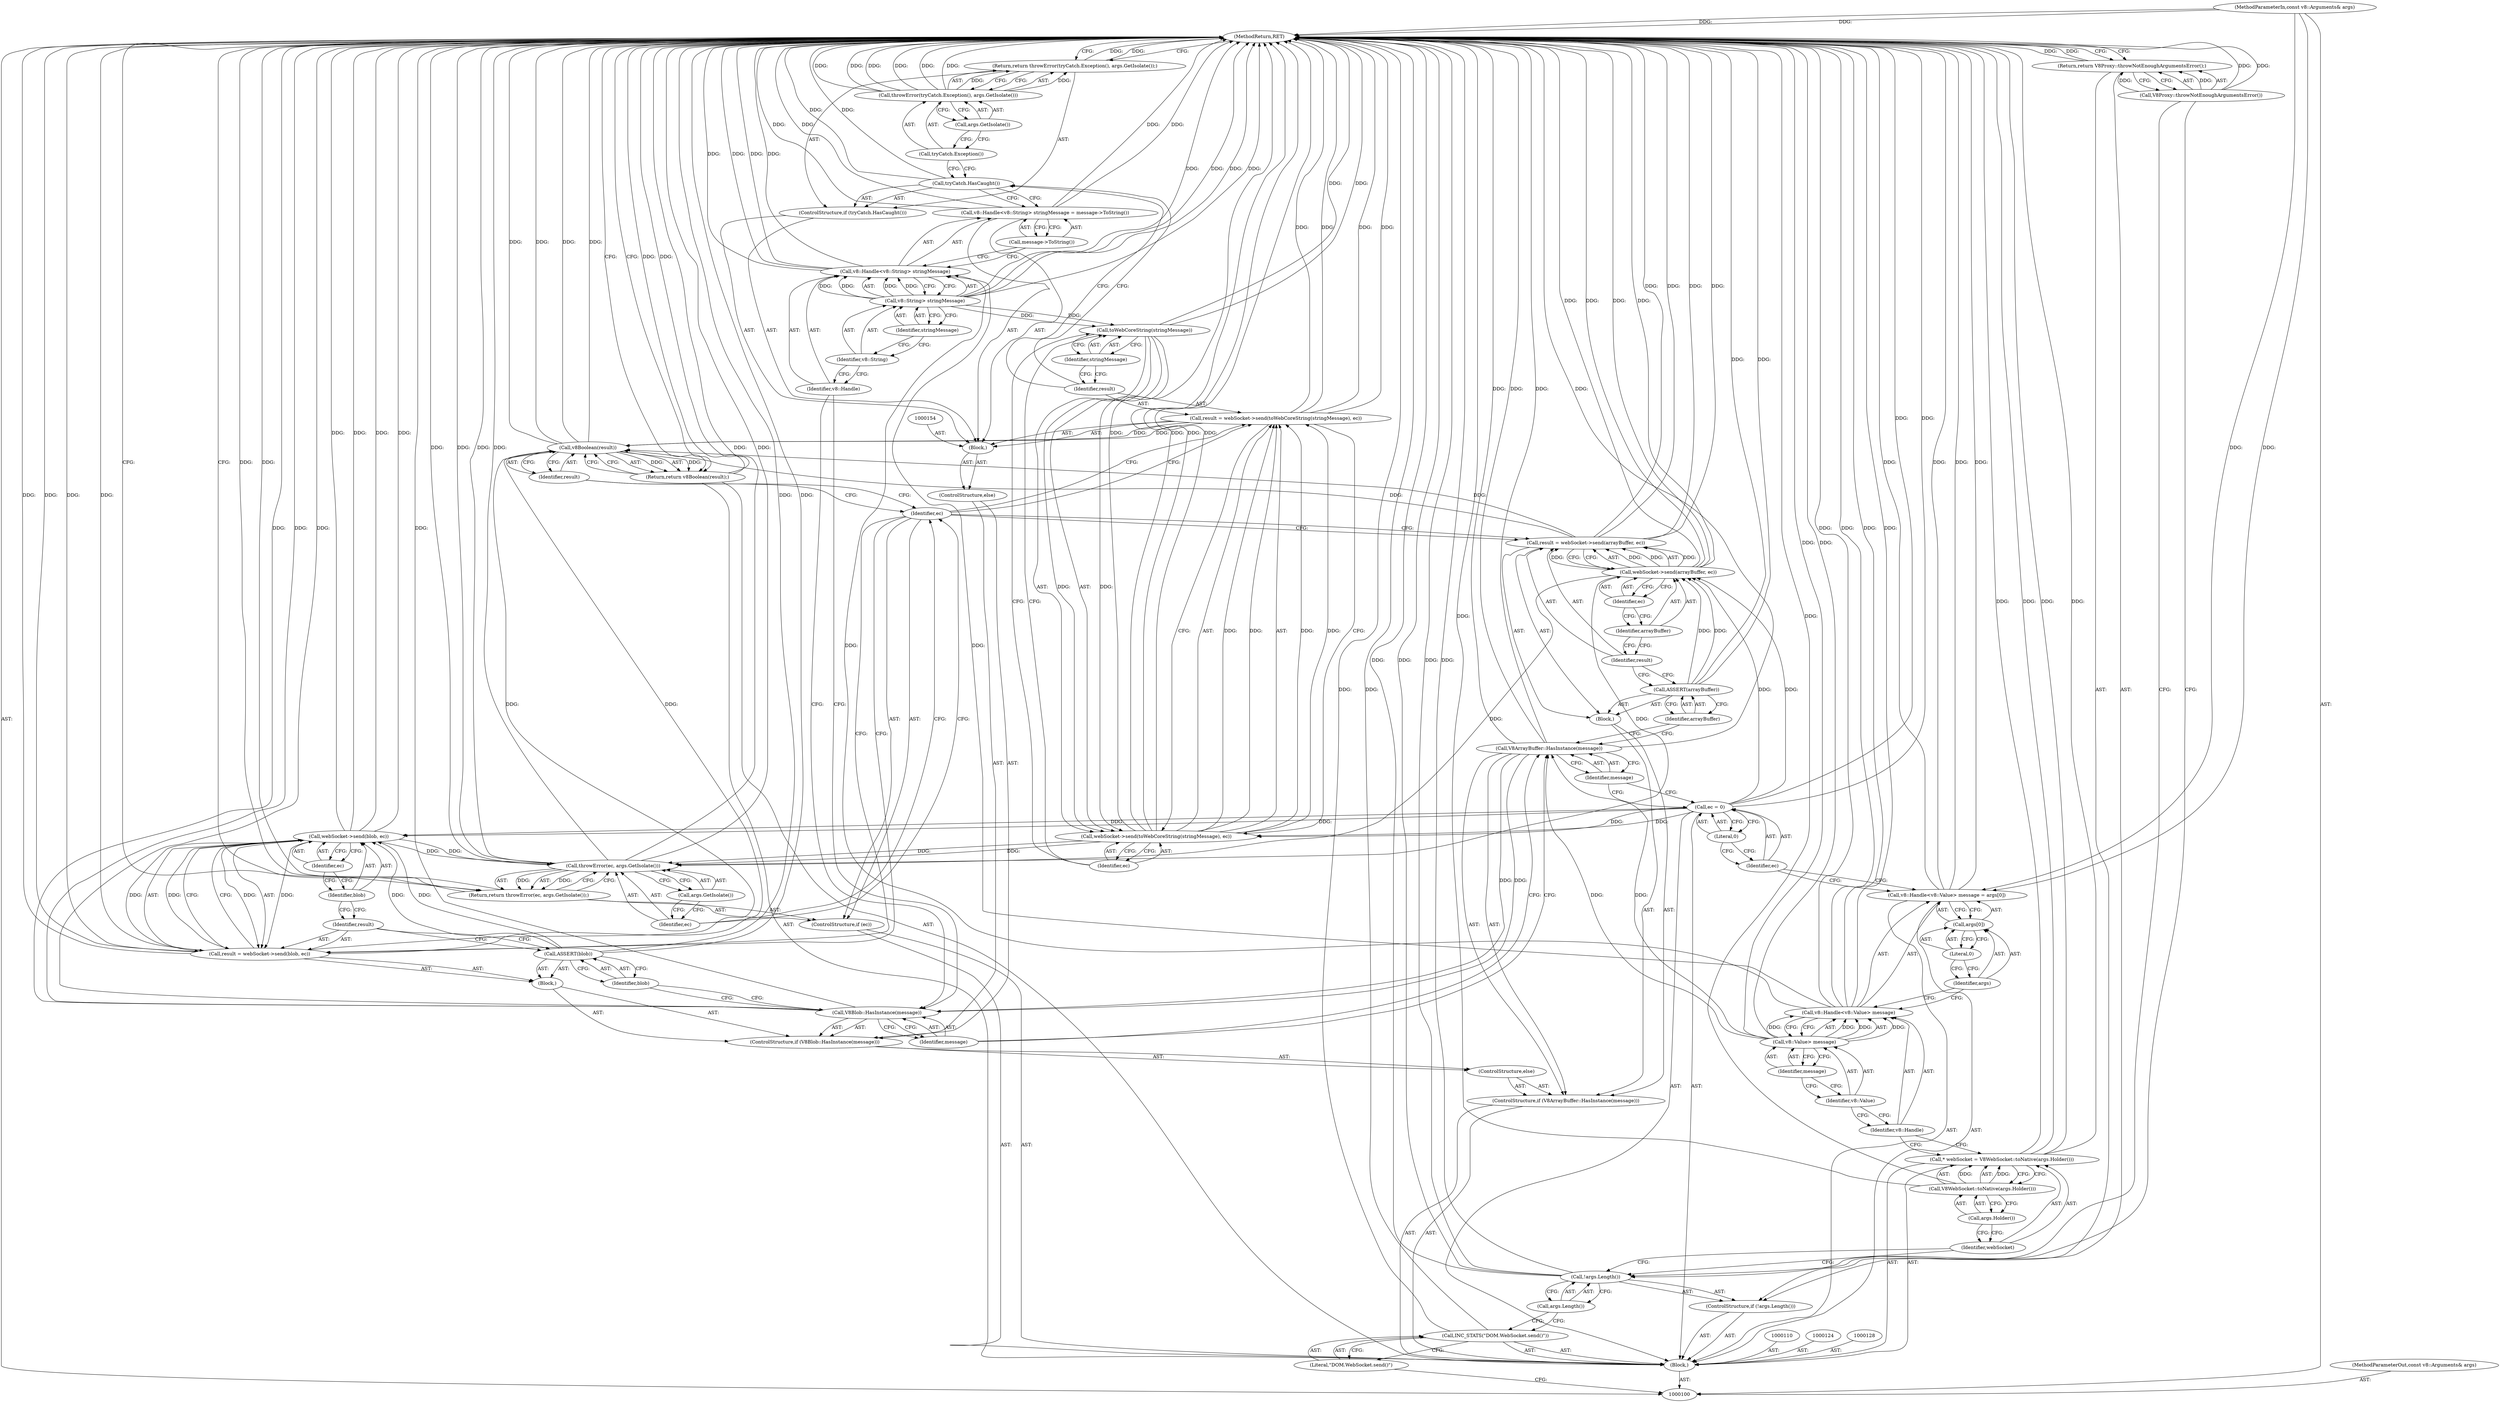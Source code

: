 digraph "1_Chrome_e9372a1bfd3588a80fcf49aa07321f0971dd6091_68" {
"1000183" [label="(MethodReturn,RET)"];
"1000101" [label="(MethodParameterIn,const v8::Arguments& args)"];
"1000277" [label="(MethodParameterOut,const v8::Arguments& args)"];
"1000125" [label="(Call,ec = 0)"];
"1000126" [label="(Identifier,ec)"];
"1000127" [label="(Literal,0)"];
"1000131" [label="(Identifier,message)"];
"1000129" [label="(ControlStructure,if (V8ArrayBuffer::HasInstance(message)))"];
"1000132" [label="(Block,)"];
"1000130" [label="(Call,V8ArrayBuffer::HasInstance(message))"];
"1000134" [label="(Identifier,arrayBuffer)"];
"1000133" [label="(Call,ASSERT(arrayBuffer))"];
"1000137" [label="(Call,webSocket->send(arrayBuffer, ec))"];
"1000138" [label="(Identifier,arrayBuffer)"];
"1000139" [label="(Identifier,ec)"];
"1000135" [label="(Call,result = webSocket->send(arrayBuffer, ec))"];
"1000136" [label="(Identifier,result)"];
"1000141" [label="(ControlStructure,if (V8Blob::HasInstance(message)))"];
"1000142" [label="(Call,V8Blob::HasInstance(message))"];
"1000143" [label="(Identifier,message)"];
"1000144" [label="(Block,)"];
"1000140" [label="(ControlStructure,else)"];
"1000146" [label="(Identifier,blob)"];
"1000145" [label="(Call,ASSERT(blob))"];
"1000149" [label="(Call,webSocket->send(blob, ec))"];
"1000150" [label="(Identifier,blob)"];
"1000151" [label="(Identifier,ec)"];
"1000147" [label="(Call,result = webSocket->send(blob, ec))"];
"1000148" [label="(Identifier,result)"];
"1000102" [label="(Block,)"];
"1000152" [label="(ControlStructure,else)"];
"1000153" [label="(Block,)"];
"1000158" [label="(Call,v8::String> stringMessage)"];
"1000159" [label="(Identifier,v8::String)"];
"1000160" [label="(Identifier,stringMessage)"];
"1000161" [label="(Call,message->ToString())"];
"1000155" [label="(Call,v8::Handle<v8::String> stringMessage = message->ToString())"];
"1000156" [label="(Call,v8::Handle<v8::String> stringMessage)"];
"1000157" [label="(Identifier,v8::Handle)"];
"1000163" [label="(Call,tryCatch.HasCaught())"];
"1000162" [label="(ControlStructure,if (tryCatch.HasCaught()))"];
"1000164" [label="(Return,return throwError(tryCatch.Exception(), args.GetIsolate());)"];
"1000165" [label="(Call,throwError(tryCatch.Exception(), args.GetIsolate()))"];
"1000166" [label="(Call,tryCatch.Exception())"];
"1000167" [label="(Call,args.GetIsolate())"];
"1000170" [label="(Call,webSocket->send(toWebCoreString(stringMessage), ec))"];
"1000171" [label="(Call,toWebCoreString(stringMessage))"];
"1000172" [label="(Identifier,stringMessage)"];
"1000173" [label="(Identifier,ec)"];
"1000168" [label="(Call,result = webSocket->send(toWebCoreString(stringMessage), ec))"];
"1000169" [label="(Identifier,result)"];
"1000174" [label="(ControlStructure,if (ec))"];
"1000175" [label="(Identifier,ec)"];
"1000177" [label="(Call,throwError(ec, args.GetIsolate()))"];
"1000178" [label="(Identifier,ec)"];
"1000179" [label="(Call,args.GetIsolate())"];
"1000176" [label="(Return,return throwError(ec, args.GetIsolate());)"];
"1000104" [label="(Literal,\"DOM.WebSocket.send()\")"];
"1000103" [label="(Call,INC_STATS(\"DOM.WebSocket.send()\"))"];
"1000181" [label="(Call,v8Boolean(result))"];
"1000182" [label="(Identifier,result)"];
"1000180" [label="(Return,return v8Boolean(result);)"];
"1000107" [label="(Call,args.Length())"];
"1000105" [label="(ControlStructure,if (!args.Length()))"];
"1000106" [label="(Call,!args.Length())"];
"1000109" [label="(Call,V8Proxy::throwNotEnoughArgumentsError())"];
"1000108" [label="(Return,return V8Proxy::throwNotEnoughArgumentsError();)"];
"1000111" [label="(Call,* webSocket = V8WebSocket::toNative(args.Holder()))"];
"1000112" [label="(Identifier,webSocket)"];
"1000113" [label="(Call,V8WebSocket::toNative(args.Holder()))"];
"1000114" [label="(Call,args.Holder())"];
"1000118" [label="(Call,v8::Value> message)"];
"1000119" [label="(Identifier,v8::Value)"];
"1000120" [label="(Identifier,message)"];
"1000121" [label="(Call,args[0])"];
"1000122" [label="(Identifier,args)"];
"1000123" [label="(Literal,0)"];
"1000115" [label="(Call,v8::Handle<v8::Value> message = args[0])"];
"1000116" [label="(Call,v8::Handle<v8::Value> message)"];
"1000117" [label="(Identifier,v8::Handle)"];
"1000183" -> "1000100"  [label="AST: "];
"1000183" -> "1000108"  [label="CFG: "];
"1000183" -> "1000164"  [label="CFG: "];
"1000183" -> "1000176"  [label="CFG: "];
"1000183" -> "1000180"  [label="CFG: "];
"1000168" -> "1000183"  [label="DDG: "];
"1000168" -> "1000183"  [label="DDG: "];
"1000156" -> "1000183"  [label="DDG: "];
"1000156" -> "1000183"  [label="DDG: "];
"1000177" -> "1000183"  [label="DDG: "];
"1000177" -> "1000183"  [label="DDG: "];
"1000177" -> "1000183"  [label="DDG: "];
"1000137" -> "1000183"  [label="DDG: "];
"1000137" -> "1000183"  [label="DDG: "];
"1000165" -> "1000183"  [label="DDG: "];
"1000165" -> "1000183"  [label="DDG: "];
"1000165" -> "1000183"  [label="DDG: "];
"1000181" -> "1000183"  [label="DDG: "];
"1000181" -> "1000183"  [label="DDG: "];
"1000116" -> "1000183"  [label="DDG: "];
"1000116" -> "1000183"  [label="DDG: "];
"1000118" -> "1000183"  [label="DDG: "];
"1000163" -> "1000183"  [label="DDG: "];
"1000158" -> "1000183"  [label="DDG: "];
"1000158" -> "1000183"  [label="DDG: "];
"1000130" -> "1000183"  [label="DDG: "];
"1000130" -> "1000183"  [label="DDG: "];
"1000125" -> "1000183"  [label="DDG: "];
"1000171" -> "1000183"  [label="DDG: "];
"1000142" -> "1000183"  [label="DDG: "];
"1000142" -> "1000183"  [label="DDG: "];
"1000106" -> "1000183"  [label="DDG: "];
"1000106" -> "1000183"  [label="DDG: "];
"1000149" -> "1000183"  [label="DDG: "];
"1000149" -> "1000183"  [label="DDG: "];
"1000113" -> "1000183"  [label="DDG: "];
"1000103" -> "1000183"  [label="DDG: "];
"1000115" -> "1000183"  [label="DDG: "];
"1000115" -> "1000183"  [label="DDG: "];
"1000147" -> "1000183"  [label="DDG: "];
"1000147" -> "1000183"  [label="DDG: "];
"1000133" -> "1000183"  [label="DDG: "];
"1000111" -> "1000183"  [label="DDG: "];
"1000111" -> "1000183"  [label="DDG: "];
"1000101" -> "1000183"  [label="DDG: "];
"1000170" -> "1000183"  [label="DDG: "];
"1000170" -> "1000183"  [label="DDG: "];
"1000135" -> "1000183"  [label="DDG: "];
"1000135" -> "1000183"  [label="DDG: "];
"1000145" -> "1000183"  [label="DDG: "];
"1000155" -> "1000183"  [label="DDG: "];
"1000155" -> "1000183"  [label="DDG: "];
"1000109" -> "1000183"  [label="DDG: "];
"1000108" -> "1000183"  [label="DDG: "];
"1000164" -> "1000183"  [label="DDG: "];
"1000176" -> "1000183"  [label="DDG: "];
"1000180" -> "1000183"  [label="DDG: "];
"1000101" -> "1000100"  [label="AST: "];
"1000101" -> "1000183"  [label="DDG: "];
"1000101" -> "1000115"  [label="DDG: "];
"1000277" -> "1000100"  [label="AST: "];
"1000125" -> "1000102"  [label="AST: "];
"1000125" -> "1000127"  [label="CFG: "];
"1000126" -> "1000125"  [label="AST: "];
"1000127" -> "1000125"  [label="AST: "];
"1000131" -> "1000125"  [label="CFG: "];
"1000125" -> "1000183"  [label="DDG: "];
"1000125" -> "1000137"  [label="DDG: "];
"1000125" -> "1000149"  [label="DDG: "];
"1000125" -> "1000170"  [label="DDG: "];
"1000126" -> "1000125"  [label="AST: "];
"1000126" -> "1000115"  [label="CFG: "];
"1000127" -> "1000126"  [label="CFG: "];
"1000127" -> "1000125"  [label="AST: "];
"1000127" -> "1000126"  [label="CFG: "];
"1000125" -> "1000127"  [label="CFG: "];
"1000131" -> "1000130"  [label="AST: "];
"1000131" -> "1000125"  [label="CFG: "];
"1000130" -> "1000131"  [label="CFG: "];
"1000129" -> "1000102"  [label="AST: "];
"1000130" -> "1000129"  [label="AST: "];
"1000132" -> "1000129"  [label="AST: "];
"1000140" -> "1000129"  [label="AST: "];
"1000132" -> "1000129"  [label="AST: "];
"1000133" -> "1000132"  [label="AST: "];
"1000135" -> "1000132"  [label="AST: "];
"1000130" -> "1000129"  [label="AST: "];
"1000130" -> "1000131"  [label="CFG: "];
"1000131" -> "1000130"  [label="AST: "];
"1000134" -> "1000130"  [label="CFG: "];
"1000143" -> "1000130"  [label="CFG: "];
"1000130" -> "1000183"  [label="DDG: "];
"1000130" -> "1000183"  [label="DDG: "];
"1000118" -> "1000130"  [label="DDG: "];
"1000130" -> "1000142"  [label="DDG: "];
"1000134" -> "1000133"  [label="AST: "];
"1000134" -> "1000130"  [label="CFG: "];
"1000133" -> "1000134"  [label="CFG: "];
"1000133" -> "1000132"  [label="AST: "];
"1000133" -> "1000134"  [label="CFG: "];
"1000134" -> "1000133"  [label="AST: "];
"1000136" -> "1000133"  [label="CFG: "];
"1000133" -> "1000183"  [label="DDG: "];
"1000133" -> "1000137"  [label="DDG: "];
"1000137" -> "1000135"  [label="AST: "];
"1000137" -> "1000139"  [label="CFG: "];
"1000138" -> "1000137"  [label="AST: "];
"1000139" -> "1000137"  [label="AST: "];
"1000135" -> "1000137"  [label="CFG: "];
"1000137" -> "1000183"  [label="DDG: "];
"1000137" -> "1000183"  [label="DDG: "];
"1000137" -> "1000135"  [label="DDG: "];
"1000137" -> "1000135"  [label="DDG: "];
"1000133" -> "1000137"  [label="DDG: "];
"1000125" -> "1000137"  [label="DDG: "];
"1000137" -> "1000177"  [label="DDG: "];
"1000138" -> "1000137"  [label="AST: "];
"1000138" -> "1000136"  [label="CFG: "];
"1000139" -> "1000138"  [label="CFG: "];
"1000139" -> "1000137"  [label="AST: "];
"1000139" -> "1000138"  [label="CFG: "];
"1000137" -> "1000139"  [label="CFG: "];
"1000135" -> "1000132"  [label="AST: "];
"1000135" -> "1000137"  [label="CFG: "];
"1000136" -> "1000135"  [label="AST: "];
"1000137" -> "1000135"  [label="AST: "];
"1000175" -> "1000135"  [label="CFG: "];
"1000135" -> "1000183"  [label="DDG: "];
"1000135" -> "1000183"  [label="DDG: "];
"1000137" -> "1000135"  [label="DDG: "];
"1000137" -> "1000135"  [label="DDG: "];
"1000135" -> "1000181"  [label="DDG: "];
"1000136" -> "1000135"  [label="AST: "];
"1000136" -> "1000133"  [label="CFG: "];
"1000138" -> "1000136"  [label="CFG: "];
"1000141" -> "1000140"  [label="AST: "];
"1000142" -> "1000141"  [label="AST: "];
"1000144" -> "1000141"  [label="AST: "];
"1000152" -> "1000141"  [label="AST: "];
"1000142" -> "1000141"  [label="AST: "];
"1000142" -> "1000143"  [label="CFG: "];
"1000143" -> "1000142"  [label="AST: "];
"1000146" -> "1000142"  [label="CFG: "];
"1000157" -> "1000142"  [label="CFG: "];
"1000142" -> "1000183"  [label="DDG: "];
"1000142" -> "1000183"  [label="DDG: "];
"1000130" -> "1000142"  [label="DDG: "];
"1000143" -> "1000142"  [label="AST: "];
"1000143" -> "1000130"  [label="CFG: "];
"1000142" -> "1000143"  [label="CFG: "];
"1000144" -> "1000141"  [label="AST: "];
"1000145" -> "1000144"  [label="AST: "];
"1000147" -> "1000144"  [label="AST: "];
"1000140" -> "1000129"  [label="AST: "];
"1000141" -> "1000140"  [label="AST: "];
"1000146" -> "1000145"  [label="AST: "];
"1000146" -> "1000142"  [label="CFG: "];
"1000145" -> "1000146"  [label="CFG: "];
"1000145" -> "1000144"  [label="AST: "];
"1000145" -> "1000146"  [label="CFG: "];
"1000146" -> "1000145"  [label="AST: "];
"1000148" -> "1000145"  [label="CFG: "];
"1000145" -> "1000183"  [label="DDG: "];
"1000145" -> "1000149"  [label="DDG: "];
"1000149" -> "1000147"  [label="AST: "];
"1000149" -> "1000151"  [label="CFG: "];
"1000150" -> "1000149"  [label="AST: "];
"1000151" -> "1000149"  [label="AST: "];
"1000147" -> "1000149"  [label="CFG: "];
"1000149" -> "1000183"  [label="DDG: "];
"1000149" -> "1000183"  [label="DDG: "];
"1000149" -> "1000147"  [label="DDG: "];
"1000149" -> "1000147"  [label="DDG: "];
"1000145" -> "1000149"  [label="DDG: "];
"1000125" -> "1000149"  [label="DDG: "];
"1000149" -> "1000177"  [label="DDG: "];
"1000150" -> "1000149"  [label="AST: "];
"1000150" -> "1000148"  [label="CFG: "];
"1000151" -> "1000150"  [label="CFG: "];
"1000151" -> "1000149"  [label="AST: "];
"1000151" -> "1000150"  [label="CFG: "];
"1000149" -> "1000151"  [label="CFG: "];
"1000147" -> "1000144"  [label="AST: "];
"1000147" -> "1000149"  [label="CFG: "];
"1000148" -> "1000147"  [label="AST: "];
"1000149" -> "1000147"  [label="AST: "];
"1000175" -> "1000147"  [label="CFG: "];
"1000147" -> "1000183"  [label="DDG: "];
"1000147" -> "1000183"  [label="DDG: "];
"1000149" -> "1000147"  [label="DDG: "];
"1000149" -> "1000147"  [label="DDG: "];
"1000147" -> "1000181"  [label="DDG: "];
"1000148" -> "1000147"  [label="AST: "];
"1000148" -> "1000145"  [label="CFG: "];
"1000150" -> "1000148"  [label="CFG: "];
"1000102" -> "1000100"  [label="AST: "];
"1000103" -> "1000102"  [label="AST: "];
"1000105" -> "1000102"  [label="AST: "];
"1000110" -> "1000102"  [label="AST: "];
"1000111" -> "1000102"  [label="AST: "];
"1000115" -> "1000102"  [label="AST: "];
"1000124" -> "1000102"  [label="AST: "];
"1000125" -> "1000102"  [label="AST: "];
"1000128" -> "1000102"  [label="AST: "];
"1000129" -> "1000102"  [label="AST: "];
"1000174" -> "1000102"  [label="AST: "];
"1000180" -> "1000102"  [label="AST: "];
"1000152" -> "1000141"  [label="AST: "];
"1000153" -> "1000152"  [label="AST: "];
"1000153" -> "1000152"  [label="AST: "];
"1000154" -> "1000153"  [label="AST: "];
"1000155" -> "1000153"  [label="AST: "];
"1000162" -> "1000153"  [label="AST: "];
"1000168" -> "1000153"  [label="AST: "];
"1000158" -> "1000156"  [label="AST: "];
"1000158" -> "1000160"  [label="CFG: "];
"1000159" -> "1000158"  [label="AST: "];
"1000160" -> "1000158"  [label="AST: "];
"1000156" -> "1000158"  [label="CFG: "];
"1000158" -> "1000183"  [label="DDG: "];
"1000158" -> "1000183"  [label="DDG: "];
"1000158" -> "1000156"  [label="DDG: "];
"1000158" -> "1000156"  [label="DDG: "];
"1000158" -> "1000171"  [label="DDG: "];
"1000159" -> "1000158"  [label="AST: "];
"1000159" -> "1000157"  [label="CFG: "];
"1000160" -> "1000159"  [label="CFG: "];
"1000160" -> "1000158"  [label="AST: "];
"1000160" -> "1000159"  [label="CFG: "];
"1000158" -> "1000160"  [label="CFG: "];
"1000161" -> "1000155"  [label="AST: "];
"1000161" -> "1000156"  [label="CFG: "];
"1000155" -> "1000161"  [label="CFG: "];
"1000155" -> "1000153"  [label="AST: "];
"1000155" -> "1000161"  [label="CFG: "];
"1000156" -> "1000155"  [label="AST: "];
"1000161" -> "1000155"  [label="AST: "];
"1000163" -> "1000155"  [label="CFG: "];
"1000155" -> "1000183"  [label="DDG: "];
"1000155" -> "1000183"  [label="DDG: "];
"1000156" -> "1000155"  [label="AST: "];
"1000156" -> "1000158"  [label="CFG: "];
"1000157" -> "1000156"  [label="AST: "];
"1000158" -> "1000156"  [label="AST: "];
"1000161" -> "1000156"  [label="CFG: "];
"1000156" -> "1000183"  [label="DDG: "];
"1000156" -> "1000183"  [label="DDG: "];
"1000116" -> "1000156"  [label="DDG: "];
"1000158" -> "1000156"  [label="DDG: "];
"1000158" -> "1000156"  [label="DDG: "];
"1000157" -> "1000156"  [label="AST: "];
"1000157" -> "1000142"  [label="CFG: "];
"1000159" -> "1000157"  [label="CFG: "];
"1000163" -> "1000162"  [label="AST: "];
"1000163" -> "1000155"  [label="CFG: "];
"1000166" -> "1000163"  [label="CFG: "];
"1000169" -> "1000163"  [label="CFG: "];
"1000163" -> "1000183"  [label="DDG: "];
"1000162" -> "1000153"  [label="AST: "];
"1000163" -> "1000162"  [label="AST: "];
"1000164" -> "1000162"  [label="AST: "];
"1000164" -> "1000162"  [label="AST: "];
"1000164" -> "1000165"  [label="CFG: "];
"1000165" -> "1000164"  [label="AST: "];
"1000183" -> "1000164"  [label="CFG: "];
"1000164" -> "1000183"  [label="DDG: "];
"1000165" -> "1000164"  [label="DDG: "];
"1000165" -> "1000164"  [label="AST: "];
"1000165" -> "1000167"  [label="CFG: "];
"1000166" -> "1000165"  [label="AST: "];
"1000167" -> "1000165"  [label="AST: "];
"1000164" -> "1000165"  [label="CFG: "];
"1000165" -> "1000183"  [label="DDG: "];
"1000165" -> "1000183"  [label="DDG: "];
"1000165" -> "1000183"  [label="DDG: "];
"1000165" -> "1000164"  [label="DDG: "];
"1000166" -> "1000165"  [label="AST: "];
"1000166" -> "1000163"  [label="CFG: "];
"1000167" -> "1000166"  [label="CFG: "];
"1000167" -> "1000165"  [label="AST: "];
"1000167" -> "1000166"  [label="CFG: "];
"1000165" -> "1000167"  [label="CFG: "];
"1000170" -> "1000168"  [label="AST: "];
"1000170" -> "1000173"  [label="CFG: "];
"1000171" -> "1000170"  [label="AST: "];
"1000173" -> "1000170"  [label="AST: "];
"1000168" -> "1000170"  [label="CFG: "];
"1000170" -> "1000183"  [label="DDG: "];
"1000170" -> "1000183"  [label="DDG: "];
"1000170" -> "1000168"  [label="DDG: "];
"1000170" -> "1000168"  [label="DDG: "];
"1000171" -> "1000170"  [label="DDG: "];
"1000125" -> "1000170"  [label="DDG: "];
"1000170" -> "1000177"  [label="DDG: "];
"1000171" -> "1000170"  [label="AST: "];
"1000171" -> "1000172"  [label="CFG: "];
"1000172" -> "1000171"  [label="AST: "];
"1000173" -> "1000171"  [label="CFG: "];
"1000171" -> "1000183"  [label="DDG: "];
"1000171" -> "1000170"  [label="DDG: "];
"1000158" -> "1000171"  [label="DDG: "];
"1000172" -> "1000171"  [label="AST: "];
"1000172" -> "1000169"  [label="CFG: "];
"1000171" -> "1000172"  [label="CFG: "];
"1000173" -> "1000170"  [label="AST: "];
"1000173" -> "1000171"  [label="CFG: "];
"1000170" -> "1000173"  [label="CFG: "];
"1000168" -> "1000153"  [label="AST: "];
"1000168" -> "1000170"  [label="CFG: "];
"1000169" -> "1000168"  [label="AST: "];
"1000170" -> "1000168"  [label="AST: "];
"1000175" -> "1000168"  [label="CFG: "];
"1000168" -> "1000183"  [label="DDG: "];
"1000168" -> "1000183"  [label="DDG: "];
"1000170" -> "1000168"  [label="DDG: "];
"1000170" -> "1000168"  [label="DDG: "];
"1000168" -> "1000181"  [label="DDG: "];
"1000169" -> "1000168"  [label="AST: "];
"1000169" -> "1000163"  [label="CFG: "];
"1000172" -> "1000169"  [label="CFG: "];
"1000174" -> "1000102"  [label="AST: "];
"1000175" -> "1000174"  [label="AST: "];
"1000176" -> "1000174"  [label="AST: "];
"1000175" -> "1000174"  [label="AST: "];
"1000175" -> "1000135"  [label="CFG: "];
"1000175" -> "1000147"  [label="CFG: "];
"1000175" -> "1000168"  [label="CFG: "];
"1000178" -> "1000175"  [label="CFG: "];
"1000182" -> "1000175"  [label="CFG: "];
"1000177" -> "1000176"  [label="AST: "];
"1000177" -> "1000179"  [label="CFG: "];
"1000178" -> "1000177"  [label="AST: "];
"1000179" -> "1000177"  [label="AST: "];
"1000176" -> "1000177"  [label="CFG: "];
"1000177" -> "1000183"  [label="DDG: "];
"1000177" -> "1000183"  [label="DDG: "];
"1000177" -> "1000183"  [label="DDG: "];
"1000177" -> "1000176"  [label="DDG: "];
"1000149" -> "1000177"  [label="DDG: "];
"1000137" -> "1000177"  [label="DDG: "];
"1000170" -> "1000177"  [label="DDG: "];
"1000178" -> "1000177"  [label="AST: "];
"1000178" -> "1000175"  [label="CFG: "];
"1000179" -> "1000178"  [label="CFG: "];
"1000179" -> "1000177"  [label="AST: "];
"1000179" -> "1000178"  [label="CFG: "];
"1000177" -> "1000179"  [label="CFG: "];
"1000176" -> "1000174"  [label="AST: "];
"1000176" -> "1000177"  [label="CFG: "];
"1000177" -> "1000176"  [label="AST: "];
"1000183" -> "1000176"  [label="CFG: "];
"1000176" -> "1000183"  [label="DDG: "];
"1000177" -> "1000176"  [label="DDG: "];
"1000104" -> "1000103"  [label="AST: "];
"1000104" -> "1000100"  [label="CFG: "];
"1000103" -> "1000104"  [label="CFG: "];
"1000103" -> "1000102"  [label="AST: "];
"1000103" -> "1000104"  [label="CFG: "];
"1000104" -> "1000103"  [label="AST: "];
"1000107" -> "1000103"  [label="CFG: "];
"1000103" -> "1000183"  [label="DDG: "];
"1000181" -> "1000180"  [label="AST: "];
"1000181" -> "1000182"  [label="CFG: "];
"1000182" -> "1000181"  [label="AST: "];
"1000180" -> "1000181"  [label="CFG: "];
"1000181" -> "1000183"  [label="DDG: "];
"1000181" -> "1000183"  [label="DDG: "];
"1000181" -> "1000180"  [label="DDG: "];
"1000168" -> "1000181"  [label="DDG: "];
"1000147" -> "1000181"  [label="DDG: "];
"1000135" -> "1000181"  [label="DDG: "];
"1000182" -> "1000181"  [label="AST: "];
"1000182" -> "1000175"  [label="CFG: "];
"1000181" -> "1000182"  [label="CFG: "];
"1000180" -> "1000102"  [label="AST: "];
"1000180" -> "1000181"  [label="CFG: "];
"1000181" -> "1000180"  [label="AST: "];
"1000183" -> "1000180"  [label="CFG: "];
"1000180" -> "1000183"  [label="DDG: "];
"1000181" -> "1000180"  [label="DDG: "];
"1000107" -> "1000106"  [label="AST: "];
"1000107" -> "1000103"  [label="CFG: "];
"1000106" -> "1000107"  [label="CFG: "];
"1000105" -> "1000102"  [label="AST: "];
"1000106" -> "1000105"  [label="AST: "];
"1000108" -> "1000105"  [label="AST: "];
"1000106" -> "1000105"  [label="AST: "];
"1000106" -> "1000107"  [label="CFG: "];
"1000107" -> "1000106"  [label="AST: "];
"1000109" -> "1000106"  [label="CFG: "];
"1000112" -> "1000106"  [label="CFG: "];
"1000106" -> "1000183"  [label="DDG: "];
"1000106" -> "1000183"  [label="DDG: "];
"1000109" -> "1000108"  [label="AST: "];
"1000109" -> "1000106"  [label="CFG: "];
"1000108" -> "1000109"  [label="CFG: "];
"1000109" -> "1000183"  [label="DDG: "];
"1000109" -> "1000108"  [label="DDG: "];
"1000108" -> "1000105"  [label="AST: "];
"1000108" -> "1000109"  [label="CFG: "];
"1000109" -> "1000108"  [label="AST: "];
"1000183" -> "1000108"  [label="CFG: "];
"1000108" -> "1000183"  [label="DDG: "];
"1000109" -> "1000108"  [label="DDG: "];
"1000111" -> "1000102"  [label="AST: "];
"1000111" -> "1000113"  [label="CFG: "];
"1000112" -> "1000111"  [label="AST: "];
"1000113" -> "1000111"  [label="AST: "];
"1000117" -> "1000111"  [label="CFG: "];
"1000111" -> "1000183"  [label="DDG: "];
"1000111" -> "1000183"  [label="DDG: "];
"1000113" -> "1000111"  [label="DDG: "];
"1000112" -> "1000111"  [label="AST: "];
"1000112" -> "1000106"  [label="CFG: "];
"1000114" -> "1000112"  [label="CFG: "];
"1000113" -> "1000111"  [label="AST: "];
"1000113" -> "1000114"  [label="CFG: "];
"1000114" -> "1000113"  [label="AST: "];
"1000111" -> "1000113"  [label="CFG: "];
"1000113" -> "1000183"  [label="DDG: "];
"1000113" -> "1000111"  [label="DDG: "];
"1000114" -> "1000113"  [label="AST: "];
"1000114" -> "1000112"  [label="CFG: "];
"1000113" -> "1000114"  [label="CFG: "];
"1000118" -> "1000116"  [label="AST: "];
"1000118" -> "1000120"  [label="CFG: "];
"1000119" -> "1000118"  [label="AST: "];
"1000120" -> "1000118"  [label="AST: "];
"1000116" -> "1000118"  [label="CFG: "];
"1000118" -> "1000183"  [label="DDG: "];
"1000118" -> "1000116"  [label="DDG: "];
"1000118" -> "1000116"  [label="DDG: "];
"1000118" -> "1000130"  [label="DDG: "];
"1000119" -> "1000118"  [label="AST: "];
"1000119" -> "1000117"  [label="CFG: "];
"1000120" -> "1000119"  [label="CFG: "];
"1000120" -> "1000118"  [label="AST: "];
"1000120" -> "1000119"  [label="CFG: "];
"1000118" -> "1000120"  [label="CFG: "];
"1000121" -> "1000115"  [label="AST: "];
"1000121" -> "1000123"  [label="CFG: "];
"1000122" -> "1000121"  [label="AST: "];
"1000123" -> "1000121"  [label="AST: "];
"1000115" -> "1000121"  [label="CFG: "];
"1000122" -> "1000121"  [label="AST: "];
"1000122" -> "1000116"  [label="CFG: "];
"1000123" -> "1000122"  [label="CFG: "];
"1000123" -> "1000121"  [label="AST: "];
"1000123" -> "1000122"  [label="CFG: "];
"1000121" -> "1000123"  [label="CFG: "];
"1000115" -> "1000102"  [label="AST: "];
"1000115" -> "1000121"  [label="CFG: "];
"1000116" -> "1000115"  [label="AST: "];
"1000121" -> "1000115"  [label="AST: "];
"1000126" -> "1000115"  [label="CFG: "];
"1000115" -> "1000183"  [label="DDG: "];
"1000115" -> "1000183"  [label="DDG: "];
"1000101" -> "1000115"  [label="DDG: "];
"1000116" -> "1000115"  [label="AST: "];
"1000116" -> "1000118"  [label="CFG: "];
"1000117" -> "1000116"  [label="AST: "];
"1000118" -> "1000116"  [label="AST: "];
"1000122" -> "1000116"  [label="CFG: "];
"1000116" -> "1000183"  [label="DDG: "];
"1000116" -> "1000183"  [label="DDG: "];
"1000118" -> "1000116"  [label="DDG: "];
"1000118" -> "1000116"  [label="DDG: "];
"1000116" -> "1000156"  [label="DDG: "];
"1000117" -> "1000116"  [label="AST: "];
"1000117" -> "1000111"  [label="CFG: "];
"1000119" -> "1000117"  [label="CFG: "];
}
